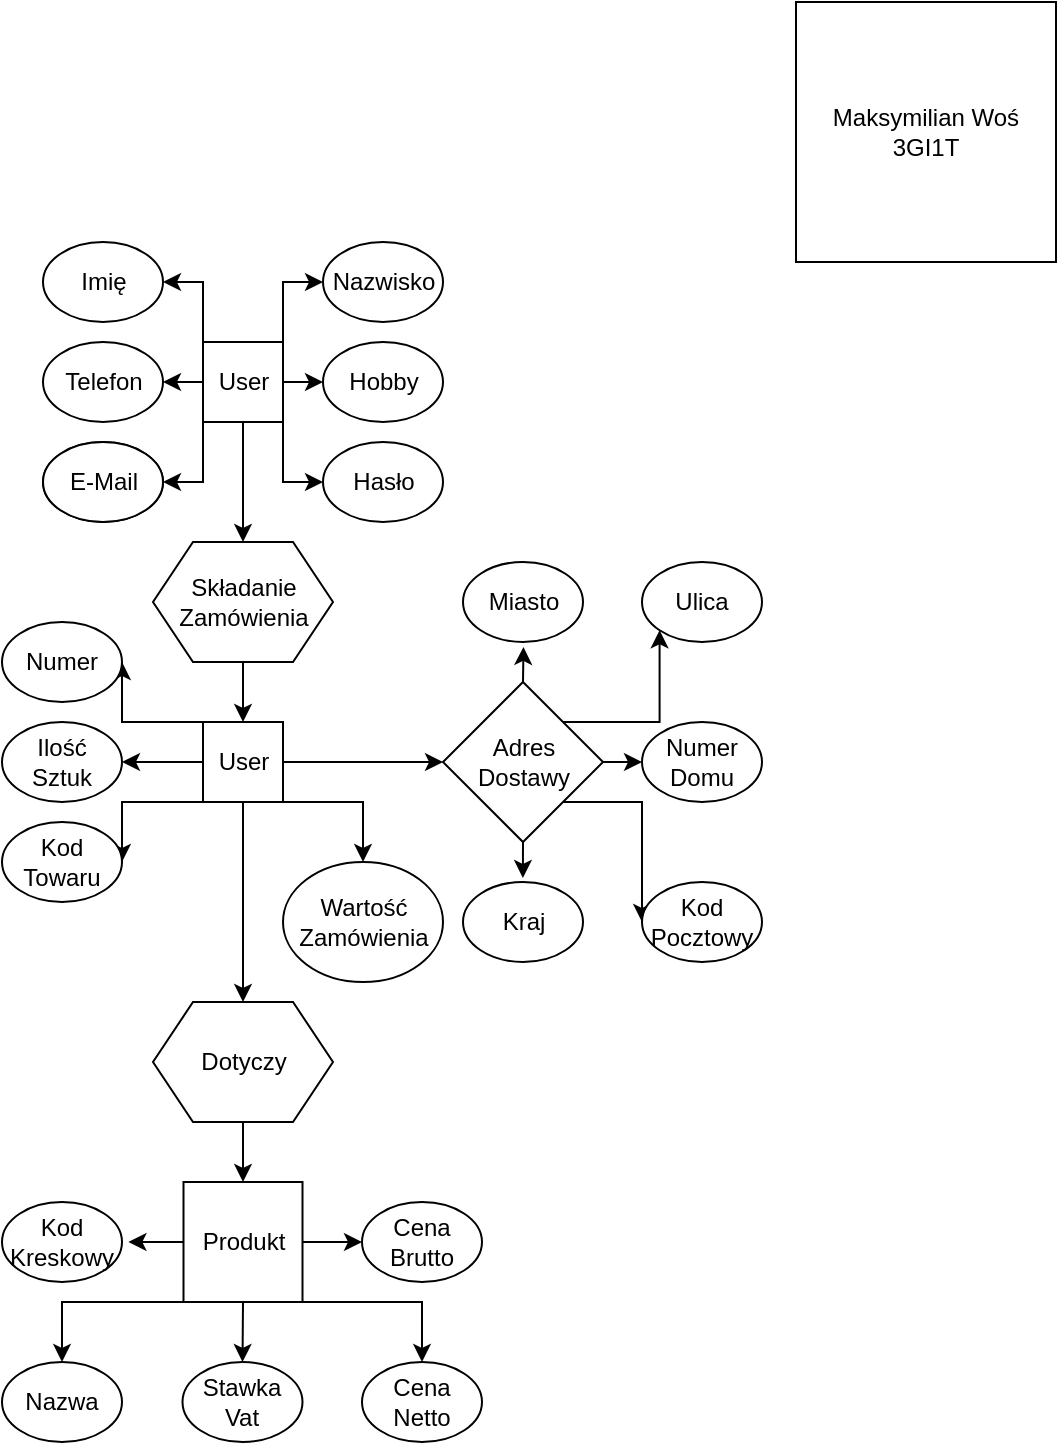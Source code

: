 <mxfile version="17.4.0" type="github">
  <diagram id="_qrPjdtgDfWYnToNUuWt" name="Page-1">
    <mxGraphModel dx="1220" dy="1104" grid="1" gridSize="10" guides="1" tooltips="1" connect="1" arrows="1" fold="1" page="1" pageScale="1" pageWidth="827" pageHeight="1169" math="0" shadow="0">
      <root>
        <mxCell id="0" />
        <mxCell id="1" parent="0" />
        <mxCell id="YMepbAadP_R8XdkJs6-S-17" style="edgeStyle=orthogonalEdgeStyle;rounded=0;orthogonalLoop=1;jettySize=auto;html=1;exitX=0;exitY=0;exitDx=0;exitDy=0;entryX=1;entryY=0.5;entryDx=0;entryDy=0;" edge="1" parent="1" source="YMepbAadP_R8XdkJs6-S-1" target="YMepbAadP_R8XdkJs6-S-2">
          <mxGeometry relative="1" as="geometry">
            <Array as="points">
              <mxPoint x="401" y="140" />
            </Array>
          </mxGeometry>
        </mxCell>
        <mxCell id="YMepbAadP_R8XdkJs6-S-19" style="edgeStyle=orthogonalEdgeStyle;rounded=0;orthogonalLoop=1;jettySize=auto;html=1;exitX=1;exitY=0;exitDx=0;exitDy=0;entryX=0;entryY=0.5;entryDx=0;entryDy=0;" edge="1" parent="1" source="YMepbAadP_R8XdkJs6-S-1" target="YMepbAadP_R8XdkJs6-S-3">
          <mxGeometry relative="1" as="geometry">
            <Array as="points">
              <mxPoint x="441" y="140" />
            </Array>
          </mxGeometry>
        </mxCell>
        <mxCell id="YMepbAadP_R8XdkJs6-S-20" style="edgeStyle=orthogonalEdgeStyle;rounded=0;orthogonalLoop=1;jettySize=auto;html=1;exitX=0;exitY=0.5;exitDx=0;exitDy=0;entryX=1;entryY=0.5;entryDx=0;entryDy=0;" edge="1" parent="1" source="YMepbAadP_R8XdkJs6-S-1" target="YMepbAadP_R8XdkJs6-S-7">
          <mxGeometry relative="1" as="geometry" />
        </mxCell>
        <mxCell id="YMepbAadP_R8XdkJs6-S-21" style="edgeStyle=orthogonalEdgeStyle;rounded=0;orthogonalLoop=1;jettySize=auto;html=1;exitX=1;exitY=0.5;exitDx=0;exitDy=0;entryX=0;entryY=0.5;entryDx=0;entryDy=0;" edge="1" parent="1" source="YMepbAadP_R8XdkJs6-S-1" target="YMepbAadP_R8XdkJs6-S-6">
          <mxGeometry relative="1" as="geometry" />
        </mxCell>
        <mxCell id="YMepbAadP_R8XdkJs6-S-22" style="edgeStyle=orthogonalEdgeStyle;rounded=0;orthogonalLoop=1;jettySize=auto;html=1;exitX=0;exitY=1;exitDx=0;exitDy=0;entryX=1;entryY=0.5;entryDx=0;entryDy=0;" edge="1" parent="1" source="YMepbAadP_R8XdkJs6-S-1" target="YMepbAadP_R8XdkJs6-S-4">
          <mxGeometry relative="1" as="geometry">
            <Array as="points">
              <mxPoint x="400" y="240" />
            </Array>
          </mxGeometry>
        </mxCell>
        <mxCell id="YMepbAadP_R8XdkJs6-S-23" style="edgeStyle=orthogonalEdgeStyle;rounded=0;orthogonalLoop=1;jettySize=auto;html=1;exitX=1;exitY=1;exitDx=0;exitDy=0;entryX=0;entryY=0.5;entryDx=0;entryDy=0;" edge="1" parent="1" source="YMepbAadP_R8XdkJs6-S-1" target="YMepbAadP_R8XdkJs6-S-5">
          <mxGeometry relative="1" as="geometry">
            <Array as="points">
              <mxPoint x="441" y="240" />
            </Array>
          </mxGeometry>
        </mxCell>
        <mxCell id="YMepbAadP_R8XdkJs6-S-24" style="edgeStyle=orthogonalEdgeStyle;rounded=0;orthogonalLoop=1;jettySize=auto;html=1;exitX=0.5;exitY=1;exitDx=0;exitDy=0;entryX=0.5;entryY=0;entryDx=0;entryDy=0;" edge="1" parent="1" source="YMepbAadP_R8XdkJs6-S-1" target="YMepbAadP_R8XdkJs6-S-14">
          <mxGeometry relative="1" as="geometry" />
        </mxCell>
        <mxCell id="YMepbAadP_R8XdkJs6-S-1" value="User" style="rounded=0;whiteSpace=wrap;html=1;" vertex="1" parent="1">
          <mxGeometry x="400.5" y="170" width="40" height="40" as="geometry" />
        </mxCell>
        <mxCell id="YMepbAadP_R8XdkJs6-S-2" value="Imię" style="ellipse;whiteSpace=wrap;html=1;" vertex="1" parent="1">
          <mxGeometry x="320.5" y="120" width="60" height="40" as="geometry" />
        </mxCell>
        <mxCell id="YMepbAadP_R8XdkJs6-S-3" value="Nazwisko&lt;span style=&quot;color: rgba(0 , 0 , 0 , 0) ; font-family: monospace ; font-size: 0px&quot;&gt;%3CmxGraphModel%3E%3Croot%3E%3CmxCell%20id%3D%220%22%2F%3E%3CmxCell%20id%3D%221%22%20parent%3D%220%22%2F%3E%3CmxCell%20id%3D%222%22%20value%3D%22Imi%C4%99%22%20style%3D%22ellipse%3BwhiteSpace%3Dwrap%3Bhtml%3D1%3B%22%20vertex%3D%221%22%20parent%3D%221%22%3E%3CmxGeometry%20x%3D%22190%22%20y%3D%22120%22%20width%3D%22120%22%20height%3D%2280%22%20as%3D%22geometry%22%2F%3E%3C%2FmxCell%3E%3C%2Froot%3E%3C%2FmxGraphModel%3E&lt;/span&gt;" style="ellipse;whiteSpace=wrap;html=1;" vertex="1" parent="1">
          <mxGeometry x="460.5" y="120" width="60" height="40" as="geometry" />
        </mxCell>
        <mxCell id="YMepbAadP_R8XdkJs6-S-4" value="E-Mail&lt;span style=&quot;color: rgba(0 , 0 , 0 , 0) ; font-family: monospace ; font-size: 0px&quot;&gt;%3CmxGraphModel%3E%3Croot%3E%3CmxCell%20id%3D%220%22%2F%3E%3CmxCell%20id%3D%221%22%20parent%3D%220%22%2F%3E%3CmxCell%20id%3D%222%22%20value%3D%22Nazwisko%26lt%3Bspan%20style%3D%26quot%3Bcolor%3A%20rgba(0%20%2C%200%20%2C%200%20%2C%200)%20%3B%20font-family%3A%20monospace%20%3B%20font-size%3A%200px%26quot%3B%26gt%3B%253CmxGraphModel%253E%253Croot%253E%253CmxCell%2520id%253D%25220%2522%252F%253E%253CmxCell%2520id%253D%25221%2522%2520parent%253D%25220%2522%252F%253E%253CmxCell%2520id%253D%25222%2522%2520value%253D%2522Imi%25C4%2599%2522%2520style%253D%2522ellipse%253BwhiteSpace%253Dwrap%253Bhtml%253D1%253B%2522%2520vertex%253D%25221%2522%2520parent%253D%25221%2522%253E%253CmxGeometry%2520x%253D%2522190%2522%2520y%253D%2522120%2522%2520width%253D%2522120%2522%2520height%253D%252280%2522%2520as%253D%2522geometry%2522%252F%253E%253C%252FmxCell%253E%253C%252Froot%253E%253C%252FmxGraphModel%253E%26lt%3B%2Fspan%26gt%3B%22%20style%3D%22ellipse%3BwhiteSpace%3Dwrap%3Bhtml%3D1%3B%22%20vertex%3D%221%22%20parent%3D%221%22%3E%3CmxGeometry%20x%3D%22190%22%20y%3D%22230%22%20width%3D%22120%22%20height%3D%2280%22%20as%3D%22geometry%22%2F%3E%3C%2FmxCell%3E%3C%2Froot%3E%3C%2FmxGraphModel%3E&lt;/span&gt;" style="ellipse;whiteSpace=wrap;html=1;" vertex="1" parent="1">
          <mxGeometry x="320.5" y="220" width="60" height="40" as="geometry" />
        </mxCell>
        <mxCell id="YMepbAadP_R8XdkJs6-S-5" value="Hasło" style="ellipse;whiteSpace=wrap;html=1;" vertex="1" parent="1">
          <mxGeometry x="460.5" y="220" width="60" height="40" as="geometry" />
        </mxCell>
        <mxCell id="YMepbAadP_R8XdkJs6-S-6" value="Hobby&lt;span style=&quot;color: rgba(0 , 0 , 0 , 0) ; font-family: monospace ; font-size: 0px&quot;&gt;%3CmxGraphModel%3E%3Croot%3E%3CmxCell%20id%3D%220%22%2F%3E%3CmxCell%20id%3D%221%22%20parent%3D%220%22%2F%3E%3CmxCell%20id%3D%222%22%20value%3D%22Has%C5%82o%22%20style%3D%22ellipse%3BwhiteSpace%3Dwrap%3Bhtml%3D1%3B%22%20vertex%3D%221%22%20parent%3D%221%22%3E%3CmxGeometry%20x%3D%22530%22%20y%3D%22180%22%20width%3D%22120%22%20height%3D%2280%22%20as%3D%22geometry%22%2F%3E%3C%2FmxCell%3E%3C%2Froot%3E%3C%2FmxGraphModel%3E&lt;/span&gt;" style="ellipse;whiteSpace=wrap;html=1;" vertex="1" parent="1">
          <mxGeometry x="460.5" y="170" width="60" height="40" as="geometry" />
        </mxCell>
        <mxCell id="YMepbAadP_R8XdkJs6-S-7" value="Telefon" style="ellipse;whiteSpace=wrap;html=1;" vertex="1" parent="1">
          <mxGeometry x="320.5" y="170" width="60" height="40" as="geometry" />
        </mxCell>
        <mxCell id="YMepbAadP_R8XdkJs6-S-26" style="edgeStyle=orthogonalEdgeStyle;rounded=0;orthogonalLoop=1;jettySize=auto;html=1;exitX=0.5;exitY=1;exitDx=0;exitDy=0;entryX=0.5;entryY=0;entryDx=0;entryDy=0;" edge="1" parent="1" source="YMepbAadP_R8XdkJs6-S-14" target="YMepbAadP_R8XdkJs6-S-25">
          <mxGeometry relative="1" as="geometry" />
        </mxCell>
        <mxCell id="YMepbAadP_R8XdkJs6-S-14" value="Składanie Zamówienia" style="shape=hexagon;perimeter=hexagonPerimeter2;whiteSpace=wrap;html=1;fixedSize=1;" vertex="1" parent="1">
          <mxGeometry x="375.5" y="270" width="90" height="60" as="geometry" />
        </mxCell>
        <mxCell id="YMepbAadP_R8XdkJs6-S-28" style="edgeStyle=orthogonalEdgeStyle;rounded=0;orthogonalLoop=1;jettySize=auto;html=1;exitX=1;exitY=0.5;exitDx=0;exitDy=0;entryX=0;entryY=0.5;entryDx=0;entryDy=0;" edge="1" parent="1" source="YMepbAadP_R8XdkJs6-S-25" target="YMepbAadP_R8XdkJs6-S-27">
          <mxGeometry relative="1" as="geometry" />
        </mxCell>
        <mxCell id="YMepbAadP_R8XdkJs6-S-43" style="edgeStyle=orthogonalEdgeStyle;rounded=0;orthogonalLoop=1;jettySize=auto;html=1;exitX=1;exitY=1;exitDx=0;exitDy=0;entryX=0.5;entryY=0;entryDx=0;entryDy=0;" edge="1" parent="1" source="YMepbAadP_R8XdkJs6-S-25" target="YMepbAadP_R8XdkJs6-S-42">
          <mxGeometry relative="1" as="geometry">
            <Array as="points">
              <mxPoint x="480" y="400" />
            </Array>
          </mxGeometry>
        </mxCell>
        <mxCell id="YMepbAadP_R8XdkJs6-S-44" style="edgeStyle=orthogonalEdgeStyle;rounded=0;orthogonalLoop=1;jettySize=auto;html=1;exitX=0;exitY=1;exitDx=0;exitDy=0;entryX=1;entryY=0.5;entryDx=0;entryDy=0;" edge="1" parent="1" source="YMepbAadP_R8XdkJs6-S-25" target="YMepbAadP_R8XdkJs6-S-40">
          <mxGeometry relative="1" as="geometry">
            <Array as="points">
              <mxPoint x="360" y="400" />
            </Array>
          </mxGeometry>
        </mxCell>
        <mxCell id="YMepbAadP_R8XdkJs6-S-45" style="edgeStyle=orthogonalEdgeStyle;rounded=0;orthogonalLoop=1;jettySize=auto;html=1;exitX=0;exitY=0.5;exitDx=0;exitDy=0;entryX=1;entryY=0.5;entryDx=0;entryDy=0;" edge="1" parent="1" source="YMepbAadP_R8XdkJs6-S-25" target="YMepbAadP_R8XdkJs6-S-41">
          <mxGeometry relative="1" as="geometry" />
        </mxCell>
        <mxCell id="YMepbAadP_R8XdkJs6-S-46" style="edgeStyle=orthogonalEdgeStyle;rounded=0;orthogonalLoop=1;jettySize=auto;html=1;exitX=0;exitY=0;exitDx=0;exitDy=0;entryX=1;entryY=0.5;entryDx=0;entryDy=0;" edge="1" parent="1" source="YMepbAadP_R8XdkJs6-S-25" target="YMepbAadP_R8XdkJs6-S-39">
          <mxGeometry relative="1" as="geometry">
            <Array as="points">
              <mxPoint x="360" y="360" />
            </Array>
          </mxGeometry>
        </mxCell>
        <mxCell id="YMepbAadP_R8XdkJs6-S-48" style="edgeStyle=orthogonalEdgeStyle;rounded=0;orthogonalLoop=1;jettySize=auto;html=1;exitX=0.5;exitY=1;exitDx=0;exitDy=0;entryX=0.5;entryY=0;entryDx=0;entryDy=0;" edge="1" parent="1" source="YMepbAadP_R8XdkJs6-S-25" target="YMepbAadP_R8XdkJs6-S-47">
          <mxGeometry relative="1" as="geometry" />
        </mxCell>
        <mxCell id="YMepbAadP_R8XdkJs6-S-25" value="User" style="rounded=0;whiteSpace=wrap;html=1;" vertex="1" parent="1">
          <mxGeometry x="400.5" y="360" width="40" height="40" as="geometry" />
        </mxCell>
        <mxCell id="YMepbAadP_R8XdkJs6-S-34" style="edgeStyle=orthogonalEdgeStyle;rounded=0;orthogonalLoop=1;jettySize=auto;html=1;exitX=0.5;exitY=1;exitDx=0;exitDy=0;entryX=0.499;entryY=-0.05;entryDx=0;entryDy=0;entryPerimeter=0;" edge="1" parent="1" source="YMepbAadP_R8XdkJs6-S-27" target="YMepbAadP_R8XdkJs6-S-33">
          <mxGeometry relative="1" as="geometry" />
        </mxCell>
        <mxCell id="YMepbAadP_R8XdkJs6-S-35" style="edgeStyle=orthogonalEdgeStyle;rounded=0;orthogonalLoop=1;jettySize=auto;html=1;exitX=1;exitY=0.5;exitDx=0;exitDy=0;entryX=0;entryY=0.5;entryDx=0;entryDy=0;" edge="1" parent="1" source="YMepbAadP_R8XdkJs6-S-27" target="YMepbAadP_R8XdkJs6-S-30">
          <mxGeometry relative="1" as="geometry" />
        </mxCell>
        <mxCell id="YMepbAadP_R8XdkJs6-S-36" style="edgeStyle=orthogonalEdgeStyle;rounded=0;orthogonalLoop=1;jettySize=auto;html=1;exitX=0.5;exitY=0;exitDx=0;exitDy=0;entryX=0.504;entryY=1.061;entryDx=0;entryDy=0;entryPerimeter=0;" edge="1" parent="1" source="YMepbAadP_R8XdkJs6-S-27" target="YMepbAadP_R8XdkJs6-S-29">
          <mxGeometry relative="1" as="geometry" />
        </mxCell>
        <mxCell id="YMepbAadP_R8XdkJs6-S-37" style="edgeStyle=orthogonalEdgeStyle;rounded=0;orthogonalLoop=1;jettySize=auto;html=1;exitX=1;exitY=0;exitDx=0;exitDy=0;entryX=0;entryY=1;entryDx=0;entryDy=0;" edge="1" parent="1" source="YMepbAadP_R8XdkJs6-S-27" target="YMepbAadP_R8XdkJs6-S-31">
          <mxGeometry relative="1" as="geometry" />
        </mxCell>
        <mxCell id="YMepbAadP_R8XdkJs6-S-38" style="edgeStyle=orthogonalEdgeStyle;rounded=0;orthogonalLoop=1;jettySize=auto;html=1;exitX=1;exitY=1;exitDx=0;exitDy=0;entryX=0;entryY=0.5;entryDx=0;entryDy=0;" edge="1" parent="1" source="YMepbAadP_R8XdkJs6-S-27" target="YMepbAadP_R8XdkJs6-S-32">
          <mxGeometry relative="1" as="geometry">
            <Array as="points">
              <mxPoint x="620" y="400" />
            </Array>
          </mxGeometry>
        </mxCell>
        <mxCell id="YMepbAadP_R8XdkJs6-S-27" value="Adres Dostawy" style="rhombus;whiteSpace=wrap;html=1;" vertex="1" parent="1">
          <mxGeometry x="520.5" y="340" width="80" height="80" as="geometry" />
        </mxCell>
        <mxCell id="YMepbAadP_R8XdkJs6-S-29" value="Miasto" style="ellipse;whiteSpace=wrap;html=1;" vertex="1" parent="1">
          <mxGeometry x="530.5" y="280" width="60" height="40" as="geometry" />
        </mxCell>
        <mxCell id="YMepbAadP_R8XdkJs6-S-30" value="Numer Domu" style="ellipse;whiteSpace=wrap;html=1;" vertex="1" parent="1">
          <mxGeometry x="620" y="360" width="60" height="40" as="geometry" />
        </mxCell>
        <mxCell id="YMepbAadP_R8XdkJs6-S-31" value="Ulica" style="ellipse;whiteSpace=wrap;html=1;" vertex="1" parent="1">
          <mxGeometry x="620" y="280" width="60" height="40" as="geometry" />
        </mxCell>
        <mxCell id="YMepbAadP_R8XdkJs6-S-32" value="Kod Pocztowy" style="ellipse;whiteSpace=wrap;html=1;" vertex="1" parent="1">
          <mxGeometry x="620" y="440" width="60" height="40" as="geometry" />
        </mxCell>
        <mxCell id="YMepbAadP_R8XdkJs6-S-33" value="Kraj" style="ellipse;whiteSpace=wrap;html=1;" vertex="1" parent="1">
          <mxGeometry x="530.5" y="440" width="60" height="40" as="geometry" />
        </mxCell>
        <mxCell id="YMepbAadP_R8XdkJs6-S-39" value="Numer" style="ellipse;whiteSpace=wrap;html=1;" vertex="1" parent="1">
          <mxGeometry x="300" y="310" width="60" height="40" as="geometry" />
        </mxCell>
        <mxCell id="YMepbAadP_R8XdkJs6-S-40" value="Kod Towaru" style="ellipse;whiteSpace=wrap;html=1;" vertex="1" parent="1">
          <mxGeometry x="300" y="410" width="60" height="40" as="geometry" />
        </mxCell>
        <mxCell id="YMepbAadP_R8XdkJs6-S-41" value="Ilość Sztuk" style="ellipse;whiteSpace=wrap;html=1;" vertex="1" parent="1">
          <mxGeometry x="300" y="360" width="60" height="40" as="geometry" />
        </mxCell>
        <mxCell id="YMepbAadP_R8XdkJs6-S-42" value="Wartość Zamówienia" style="ellipse;whiteSpace=wrap;html=1;" vertex="1" parent="1">
          <mxGeometry x="440.5" y="430" width="80" height="60" as="geometry" />
        </mxCell>
        <mxCell id="YMepbAadP_R8XdkJs6-S-50" style="edgeStyle=orthogonalEdgeStyle;rounded=0;orthogonalLoop=1;jettySize=auto;html=1;exitX=0.5;exitY=1;exitDx=0;exitDy=0;entryX=0.5;entryY=0;entryDx=0;entryDy=0;" edge="1" parent="1" source="YMepbAadP_R8XdkJs6-S-47" target="YMepbAadP_R8XdkJs6-S-49">
          <mxGeometry relative="1" as="geometry" />
        </mxCell>
        <mxCell id="YMepbAadP_R8XdkJs6-S-47" value="Dotyczy" style="shape=hexagon;perimeter=hexagonPerimeter2;whiteSpace=wrap;html=1;fixedSize=1;" vertex="1" parent="1">
          <mxGeometry x="375.5" y="500" width="90" height="60" as="geometry" />
        </mxCell>
        <mxCell id="YMepbAadP_R8XdkJs6-S-58" style="edgeStyle=orthogonalEdgeStyle;rounded=0;orthogonalLoop=1;jettySize=auto;html=1;exitX=0;exitY=0.5;exitDx=0;exitDy=0;entryX=1.053;entryY=0.52;entryDx=0;entryDy=0;entryPerimeter=0;" edge="1" parent="1" source="YMepbAadP_R8XdkJs6-S-49" target="YMepbAadP_R8XdkJs6-S-53">
          <mxGeometry relative="1" as="geometry" />
        </mxCell>
        <mxCell id="YMepbAadP_R8XdkJs6-S-59" style="edgeStyle=orthogonalEdgeStyle;rounded=0;orthogonalLoop=1;jettySize=auto;html=1;exitX=0;exitY=1;exitDx=0;exitDy=0;entryX=0.5;entryY=0;entryDx=0;entryDy=0;" edge="1" parent="1" source="YMepbAadP_R8XdkJs6-S-49" target="YMepbAadP_R8XdkJs6-S-52">
          <mxGeometry relative="1" as="geometry">
            <Array as="points">
              <mxPoint x="330" y="650" />
            </Array>
          </mxGeometry>
        </mxCell>
        <mxCell id="YMepbAadP_R8XdkJs6-S-60" style="edgeStyle=orthogonalEdgeStyle;rounded=0;orthogonalLoop=1;jettySize=auto;html=1;exitX=1;exitY=1;exitDx=0;exitDy=0;entryX=0.5;entryY=0;entryDx=0;entryDy=0;" edge="1" parent="1" source="YMepbAadP_R8XdkJs6-S-49" target="YMepbAadP_R8XdkJs6-S-54">
          <mxGeometry relative="1" as="geometry">
            <Array as="points">
              <mxPoint x="510" y="650" />
            </Array>
          </mxGeometry>
        </mxCell>
        <mxCell id="YMepbAadP_R8XdkJs6-S-61" style="edgeStyle=orthogonalEdgeStyle;rounded=0;orthogonalLoop=1;jettySize=auto;html=1;exitX=0.5;exitY=1;exitDx=0;exitDy=0;entryX=0.5;entryY=0;entryDx=0;entryDy=0;" edge="1" parent="1" source="YMepbAadP_R8XdkJs6-S-49" target="YMepbAadP_R8XdkJs6-S-56">
          <mxGeometry relative="1" as="geometry" />
        </mxCell>
        <mxCell id="YMepbAadP_R8XdkJs6-S-62" style="edgeStyle=orthogonalEdgeStyle;rounded=0;orthogonalLoop=1;jettySize=auto;html=1;exitX=1;exitY=0.5;exitDx=0;exitDy=0;entryX=0;entryY=0.5;entryDx=0;entryDy=0;" edge="1" parent="1" source="YMepbAadP_R8XdkJs6-S-49" target="YMepbAadP_R8XdkJs6-S-55">
          <mxGeometry relative="1" as="geometry" />
        </mxCell>
        <mxCell id="YMepbAadP_R8XdkJs6-S-49" value="Produkt" style="rounded=0;whiteSpace=wrap;html=1;" vertex="1" parent="1">
          <mxGeometry x="390.75" y="590" width="59.5" height="60" as="geometry" />
        </mxCell>
        <mxCell id="YMepbAadP_R8XdkJs6-S-51" value="E-Mail&lt;span style=&quot;color: rgba(0 , 0 , 0 , 0) ; font-family: monospace ; font-size: 0px&quot;&gt;%3CmxGraphModel%3E%3Croot%3E%3CmxCell%20id%3D%220%22%2F%3E%3CmxCell%20id%3D%221%22%20parent%3D%220%22%2F%3E%3CmxCell%20id%3D%222%22%20value%3D%22Nazwisko%26lt%3Bspan%20style%3D%26quot%3Bcolor%3A%20rgba(0%20%2C%200%20%2C%200%20%2C%200)%20%3B%20font-family%3A%20monospace%20%3B%20font-size%3A%200px%26quot%3B%26gt%3B%253CmxGraphModel%253E%253Croot%253E%253CmxCell%2520id%253D%25220%2522%252F%253E%253CmxCell%2520id%253D%25221%2522%2520parent%253D%25220%2522%252F%253E%253CmxCell%2520id%253D%25222%2522%2520value%253D%2522Imi%25C4%2599%2522%2520style%253D%2522ellipse%253BwhiteSpace%253Dwrap%253Bhtml%253D1%253B%2522%2520vertex%253D%25221%2522%2520parent%253D%25221%2522%253E%253CmxGeometry%2520x%253D%2522190%2522%2520y%253D%2522120%2522%2520width%253D%2522120%2522%2520height%253D%252280%2522%2520as%253D%2522geometry%2522%252F%253E%253C%252FmxCell%253E%253C%252Froot%253E%253C%252FmxGraphModel%253E%26lt%3B%2Fspan%26gt%3B%22%20style%3D%22ellipse%3BwhiteSpace%3Dwrap%3Bhtml%3D1%3B%22%20vertex%3D%221%22%20parent%3D%221%22%3E%3CmxGeometry%20x%3D%22190%22%20y%3D%22230%22%20width%3D%22120%22%20height%3D%2280%22%20as%3D%22geometry%22%2F%3E%3C%2FmxCell%3E%3C%2Froot%3E%3C%2FmxGraphModel%3E&lt;/span&gt;" style="ellipse;whiteSpace=wrap;html=1;" vertex="1" parent="1">
          <mxGeometry x="320.5" y="220" width="60" height="40" as="geometry" />
        </mxCell>
        <mxCell id="YMepbAadP_R8XdkJs6-S-52" value="Nazwa" style="ellipse;whiteSpace=wrap;html=1;" vertex="1" parent="1">
          <mxGeometry x="300" y="680" width="60" height="40" as="geometry" />
        </mxCell>
        <mxCell id="YMepbAadP_R8XdkJs6-S-53" value="Kod Kreskowy" style="ellipse;whiteSpace=wrap;html=1;" vertex="1" parent="1">
          <mxGeometry x="300" y="600" width="60" height="40" as="geometry" />
        </mxCell>
        <mxCell id="YMepbAadP_R8XdkJs6-S-54" value="Cena Netto" style="ellipse;whiteSpace=wrap;html=1;" vertex="1" parent="1">
          <mxGeometry x="480" y="680" width="60" height="40" as="geometry" />
        </mxCell>
        <mxCell id="YMepbAadP_R8XdkJs6-S-55" value="Cena Brutto" style="ellipse;whiteSpace=wrap;html=1;" vertex="1" parent="1">
          <mxGeometry x="480" y="600" width="60" height="40" as="geometry" />
        </mxCell>
        <mxCell id="YMepbAadP_R8XdkJs6-S-56" value="Stawka Vat" style="ellipse;whiteSpace=wrap;html=1;" vertex="1" parent="1">
          <mxGeometry x="390.25" y="680" width="60" height="40" as="geometry" />
        </mxCell>
        <mxCell id="YMepbAadP_R8XdkJs6-S-63" value="Maksymilian Woś 3GI1T" style="whiteSpace=wrap;html=1;aspect=fixed;" vertex="1" parent="1">
          <mxGeometry x="697" width="130" height="130" as="geometry" />
        </mxCell>
      </root>
    </mxGraphModel>
  </diagram>
</mxfile>
